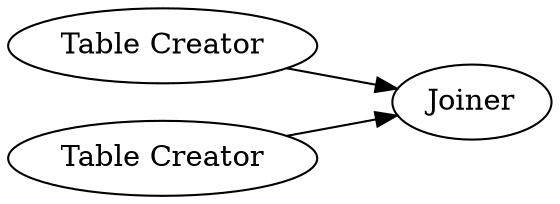 digraph {
	1 [label="Table Creator"]
	2 [label="Table Creator"]
	3 [label=Joiner]
	1 -> 3
	2 -> 3
	rankdir=LR
}
